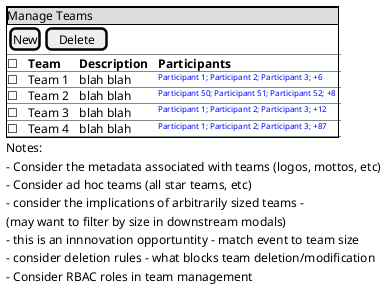@startsalt
skinparam backgroundcolor #FEFFFF
{
{+
    {* Manage Teams}
    {[New]| [ Delete]}

    {T-
☐|<b>Team | <b>Description|<b>Participants  
☐| Team 1 | blah blah | <color:blue><size:8>Participant 1; Participant 2; Participant 3; +6</size></color>
☐| Team 2 | blah blah | <color:blue><size:8>Participant 50; Participant 51; Participant 52; +8</size></color>
☐| Team 3 | blah blah | <color:blue><size:8>Participant 1; Participant 2; Participant 3; +12</size></color>
☐| Team 4 | blah blah | <color:blue><size:8>Participant 1; Participant 2; Participant 3; +87</size></color>
    }
    
}
Notes:
- Consider the metadata associated with teams (logos, mottos, etc)
- Consider ad hoc teams (all star teams, etc)
- consider the implications of arbitrarily sized teams - 
(may want to filter by size in downstream modals)
- this is an innnovation opportuntity - match event to team size
- consider deletion rules - what blocks team deletion/modification
- Consider RBAC roles in team management
}
@endsalt